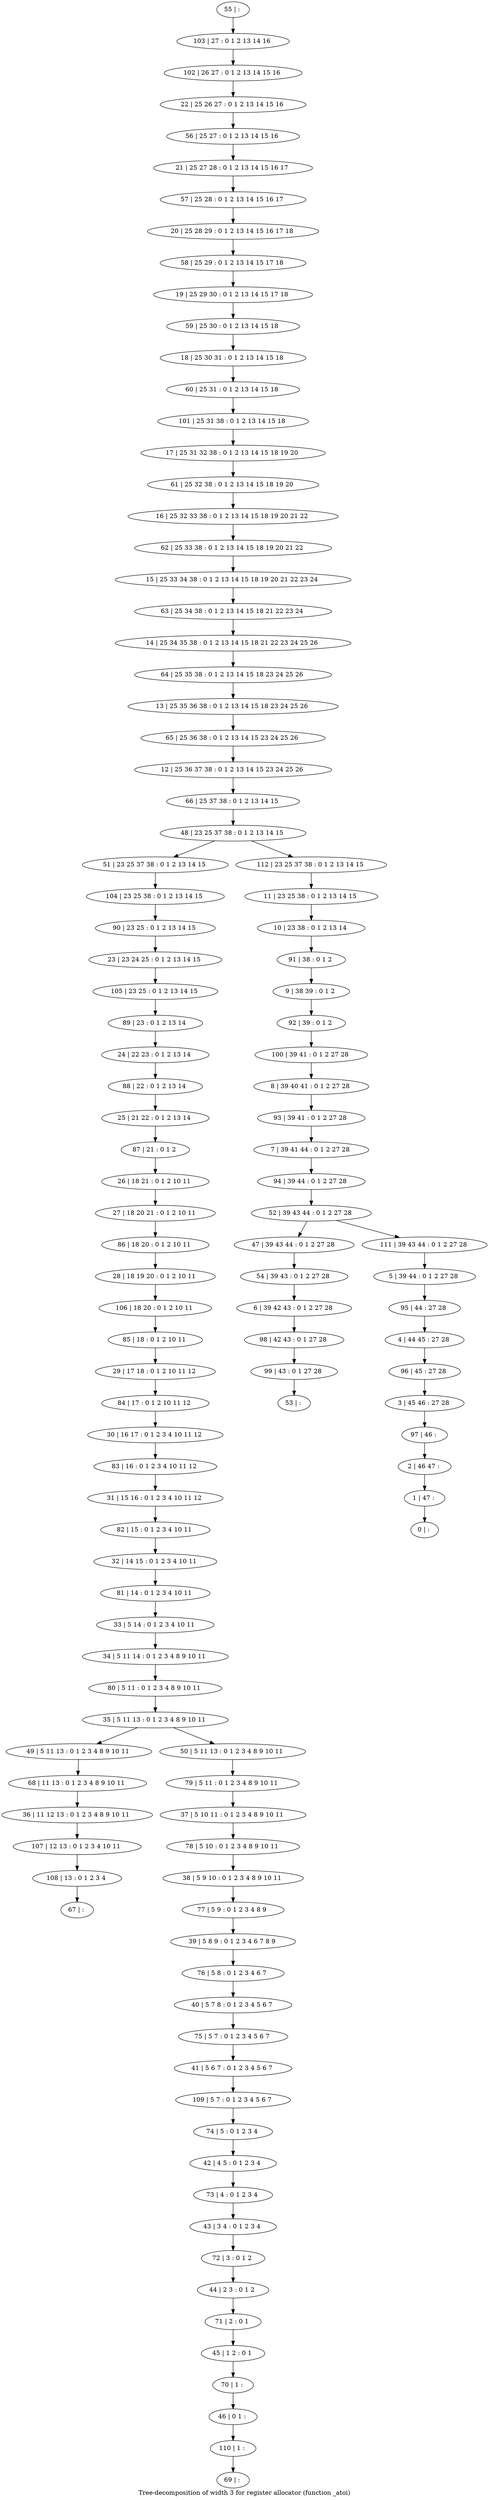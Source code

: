 digraph G {
graph [label="Tree-decomposition of width 3 for register allocator (function _atoi)"]
0[label="0 | : "];
1[label="1 | 47 : "];
2[label="2 | 46 47 : "];
3[label="3 | 45 46 : 27 28 "];
4[label="4 | 44 45 : 27 28 "];
5[label="5 | 39 44 : 0 1 2 27 28 "];
6[label="6 | 39 42 43 : 0 1 2 27 28 "];
7[label="7 | 39 41 44 : 0 1 2 27 28 "];
8[label="8 | 39 40 41 : 0 1 2 27 28 "];
9[label="9 | 38 39 : 0 1 2 "];
10[label="10 | 23 38 : 0 1 2 13 14 "];
11[label="11 | 23 25 38 : 0 1 2 13 14 15 "];
12[label="12 | 25 36 37 38 : 0 1 2 13 14 15 23 24 25 26 "];
13[label="13 | 25 35 36 38 : 0 1 2 13 14 15 18 23 24 25 26 "];
14[label="14 | 25 34 35 38 : 0 1 2 13 14 15 18 21 22 23 24 25 26 "];
15[label="15 | 25 33 34 38 : 0 1 2 13 14 15 18 19 20 21 22 23 24 "];
16[label="16 | 25 32 33 38 : 0 1 2 13 14 15 18 19 20 21 22 "];
17[label="17 | 25 31 32 38 : 0 1 2 13 14 15 18 19 20 "];
18[label="18 | 25 30 31 : 0 1 2 13 14 15 18 "];
19[label="19 | 25 29 30 : 0 1 2 13 14 15 17 18 "];
20[label="20 | 25 28 29 : 0 1 2 13 14 15 16 17 18 "];
21[label="21 | 25 27 28 : 0 1 2 13 14 15 16 17 "];
22[label="22 | 25 26 27 : 0 1 2 13 14 15 16 "];
23[label="23 | 23 24 25 : 0 1 2 13 14 15 "];
24[label="24 | 22 23 : 0 1 2 13 14 "];
25[label="25 | 21 22 : 0 1 2 13 14 "];
26[label="26 | 18 21 : 0 1 2 10 11 "];
27[label="27 | 18 20 21 : 0 1 2 10 11 "];
28[label="28 | 18 19 20 : 0 1 2 10 11 "];
29[label="29 | 17 18 : 0 1 2 10 11 12 "];
30[label="30 | 16 17 : 0 1 2 3 4 10 11 12 "];
31[label="31 | 15 16 : 0 1 2 3 4 10 11 12 "];
32[label="32 | 14 15 : 0 1 2 3 4 10 11 "];
33[label="33 | 5 14 : 0 1 2 3 4 10 11 "];
34[label="34 | 5 11 14 : 0 1 2 3 4 8 9 10 11 "];
35[label="35 | 5 11 13 : 0 1 2 3 4 8 9 10 11 "];
36[label="36 | 11 12 13 : 0 1 2 3 4 8 9 10 11 "];
37[label="37 | 5 10 11 : 0 1 2 3 4 8 9 10 11 "];
38[label="38 | 5 9 10 : 0 1 2 3 4 8 9 10 11 "];
39[label="39 | 5 8 9 : 0 1 2 3 4 6 7 8 9 "];
40[label="40 | 5 7 8 : 0 1 2 3 4 5 6 7 "];
41[label="41 | 5 6 7 : 0 1 2 3 4 5 6 7 "];
42[label="42 | 4 5 : 0 1 2 3 4 "];
43[label="43 | 3 4 : 0 1 2 3 4 "];
44[label="44 | 2 3 : 0 1 2 "];
45[label="45 | 1 2 : 0 1 "];
46[label="46 | 0 1 : "];
47[label="47 | 39 43 44 : 0 1 2 27 28 "];
48[label="48 | 23 25 37 38 : 0 1 2 13 14 15 "];
49[label="49 | 5 11 13 : 0 1 2 3 4 8 9 10 11 "];
50[label="50 | 5 11 13 : 0 1 2 3 4 8 9 10 11 "];
51[label="51 | 23 25 37 38 : 0 1 2 13 14 15 "];
52[label="52 | 39 43 44 : 0 1 2 27 28 "];
53[label="53 | : "];
54[label="54 | 39 43 : 0 1 2 27 28 "];
55[label="55 | : "];
56[label="56 | 25 27 : 0 1 2 13 14 15 16 "];
57[label="57 | 25 28 : 0 1 2 13 14 15 16 17 "];
58[label="58 | 25 29 : 0 1 2 13 14 15 17 18 "];
59[label="59 | 25 30 : 0 1 2 13 14 15 18 "];
60[label="60 | 25 31 : 0 1 2 13 14 15 18 "];
61[label="61 | 25 32 38 : 0 1 2 13 14 15 18 19 20 "];
62[label="62 | 25 33 38 : 0 1 2 13 14 15 18 19 20 21 22 "];
63[label="63 | 25 34 38 : 0 1 2 13 14 15 18 21 22 23 24 "];
64[label="64 | 25 35 38 : 0 1 2 13 14 15 18 23 24 25 26 "];
65[label="65 | 25 36 38 : 0 1 2 13 14 15 23 24 25 26 "];
66[label="66 | 25 37 38 : 0 1 2 13 14 15 "];
67[label="67 | : "];
68[label="68 | 11 13 : 0 1 2 3 4 8 9 10 11 "];
69[label="69 | : "];
70[label="70 | 1 : "];
71[label="71 | 2 : 0 1 "];
72[label="72 | 3 : 0 1 2 "];
73[label="73 | 4 : 0 1 2 3 4 "];
74[label="74 | 5 : 0 1 2 3 4 "];
75[label="75 | 5 7 : 0 1 2 3 4 5 6 7 "];
76[label="76 | 5 8 : 0 1 2 3 4 6 7 "];
77[label="77 | 5 9 : 0 1 2 3 4 8 9 "];
78[label="78 | 5 10 : 0 1 2 3 4 8 9 10 11 "];
79[label="79 | 5 11 : 0 1 2 3 4 8 9 10 11 "];
80[label="80 | 5 11 : 0 1 2 3 4 8 9 10 11 "];
81[label="81 | 14 : 0 1 2 3 4 10 11 "];
82[label="82 | 15 : 0 1 2 3 4 10 11 "];
83[label="83 | 16 : 0 1 2 3 4 10 11 12 "];
84[label="84 | 17 : 0 1 2 10 11 12 "];
85[label="85 | 18 : 0 1 2 10 11 "];
86[label="86 | 18 20 : 0 1 2 10 11 "];
87[label="87 | 21 : 0 1 2 "];
88[label="88 | 22 : 0 1 2 13 14 "];
89[label="89 | 23 : 0 1 2 13 14 "];
90[label="90 | 23 25 : 0 1 2 13 14 15 "];
91[label="91 | 38 : 0 1 2 "];
92[label="92 | 39 : 0 1 2 "];
93[label="93 | 39 41 : 0 1 2 27 28 "];
94[label="94 | 39 44 : 0 1 2 27 28 "];
95[label="95 | 44 : 27 28 "];
96[label="96 | 45 : 27 28 "];
97[label="97 | 46 : "];
98[label="98 | 42 43 : 0 1 27 28 "];
99[label="99 | 43 : 0 1 27 28 "];
100[label="100 | 39 41 : 0 1 2 27 28 "];
101[label="101 | 25 31 38 : 0 1 2 13 14 15 18 "];
102[label="102 | 26 27 : 0 1 2 13 14 15 16 "];
103[label="103 | 27 : 0 1 2 13 14 16 "];
104[label="104 | 23 25 38 : 0 1 2 13 14 15 "];
105[label="105 | 23 25 : 0 1 2 13 14 15 "];
106[label="106 | 18 20 : 0 1 2 10 11 "];
107[label="107 | 12 13 : 0 1 2 3 4 10 11 "];
108[label="108 | 13 : 0 1 2 3 4 "];
109[label="109 | 5 7 : 0 1 2 3 4 5 6 7 "];
110[label="110 | 1 : "];
111[label="111 | 39 43 44 : 0 1 2 27 28 "];
112[label="112 | 23 25 37 38 : 0 1 2 13 14 15 "];
26->27 ;
33->34 ;
35->49 ;
35->50 ;
54->6 ;
47->54 ;
68->36 ;
49->68 ;
70->46 ;
45->70 ;
71->45 ;
44->71 ;
72->44 ;
43->72 ;
73->43 ;
42->73 ;
74->42 ;
75->41 ;
40->75 ;
76->40 ;
39->76 ;
77->39 ;
38->77 ;
78->38 ;
37->78 ;
79->37 ;
50->79 ;
80->35 ;
34->80 ;
81->33 ;
32->81 ;
82->32 ;
31->82 ;
83->31 ;
30->83 ;
84->30 ;
29->84 ;
85->29 ;
86->28 ;
27->86 ;
87->26 ;
25->87 ;
88->25 ;
24->88 ;
89->24 ;
90->23 ;
6->98 ;
99->53 ;
98->99 ;
104->90 ;
51->104 ;
105->89 ;
23->105 ;
106->85 ;
28->106 ;
36->107 ;
108->67 ;
107->108 ;
109->74 ;
41->109 ;
110->69 ;
46->110 ;
55->103 ;
103->102 ;
102->22 ;
22->56 ;
56->21 ;
21->57 ;
57->20 ;
20->58 ;
58->19 ;
19->59 ;
59->18 ;
18->60 ;
60->101 ;
101->17 ;
17->61 ;
61->16 ;
16->62 ;
62->15 ;
15->63 ;
63->14 ;
14->64 ;
64->13 ;
13->65 ;
65->12 ;
12->66 ;
66->48 ;
11->10 ;
10->91 ;
91->9 ;
9->92 ;
92->100 ;
100->8 ;
8->93 ;
93->7 ;
7->94 ;
94->52 ;
5->95 ;
95->4 ;
4->96 ;
96->3 ;
3->97 ;
97->2 ;
2->1 ;
1->0 ;
111->5 ;
112->11 ;
52->47 ;
52->111 ;
48->51 ;
48->112 ;
}
